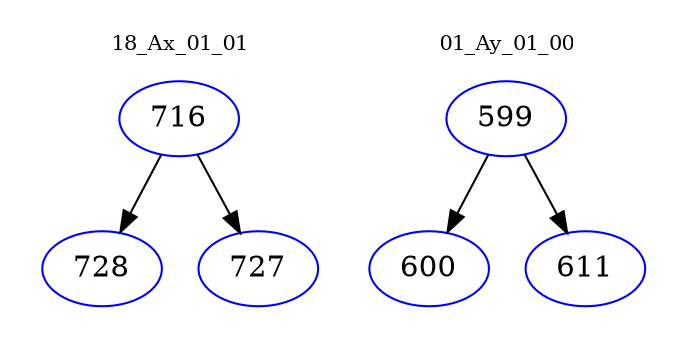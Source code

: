digraph{
subgraph cluster_0 {
color = white
label = "18_Ax_01_01";
fontsize=10;
T0_716 [label="716", color="blue"]
T0_716 -> T0_728 [color="black"]
T0_728 [label="728", color="blue"]
T0_716 -> T0_727 [color="black"]
T0_727 [label="727", color="blue"]
}
subgraph cluster_1 {
color = white
label = "01_Ay_01_00";
fontsize=10;
T1_599 [label="599", color="blue"]
T1_599 -> T1_600 [color="black"]
T1_600 [label="600", color="blue"]
T1_599 -> T1_611 [color="black"]
T1_611 [label="611", color="blue"]
}
}
